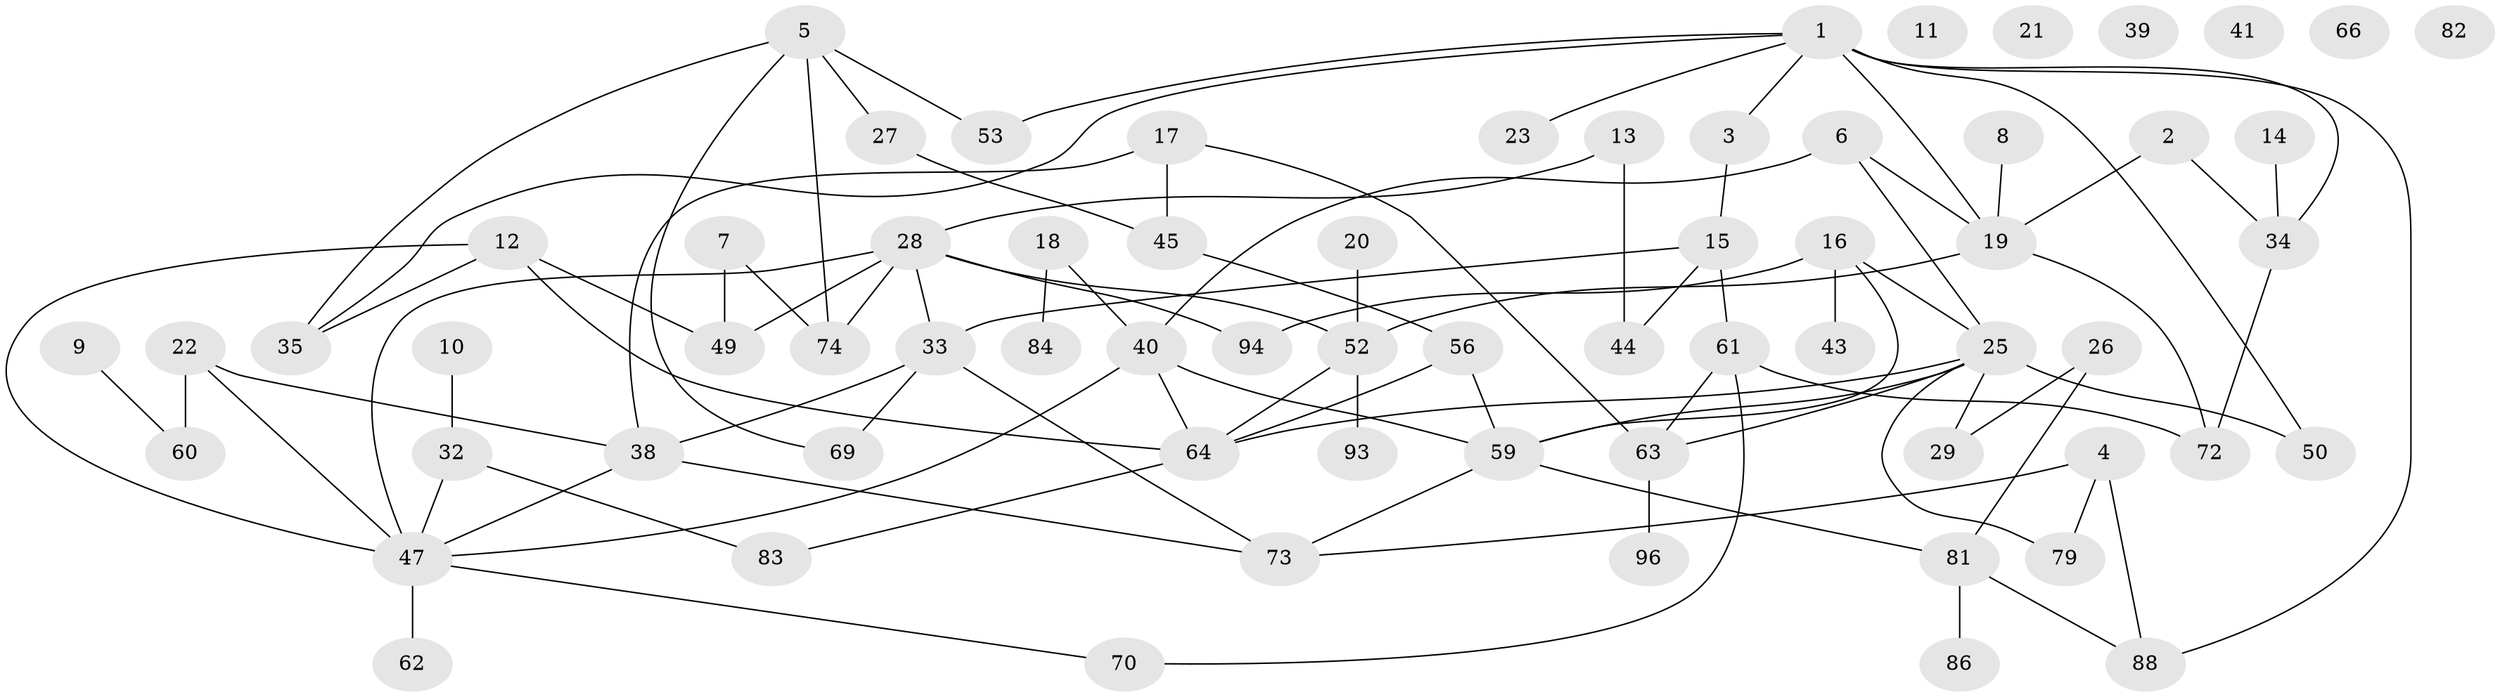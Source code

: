 // Generated by graph-tools (version 1.1) at 2025/23/03/03/25 07:23:27]
// undirected, 67 vertices, 94 edges
graph export_dot {
graph [start="1"]
  node [color=gray90,style=filled];
  1 [super="+24"];
  2;
  3;
  4 [super="+30"];
  5 [super="+46"];
  6;
  7;
  8;
  9 [super="+54"];
  10;
  11;
  12 [super="+51"];
  13;
  14;
  15 [super="+71"];
  16 [super="+48"];
  17;
  18 [super="+42"];
  19 [super="+89"];
  20;
  21;
  22 [super="+68"];
  23;
  25 [super="+31"];
  26;
  27 [super="+37"];
  28 [super="+36"];
  29 [super="+92"];
  32 [super="+57"];
  33 [super="+76"];
  34 [super="+78"];
  35;
  38 [super="+85"];
  39;
  40 [super="+55"];
  41;
  43;
  44 [super="+95"];
  45;
  47 [super="+90"];
  49 [super="+58"];
  50;
  52 [super="+67"];
  53;
  56 [super="+80"];
  59 [super="+87"];
  60 [super="+75"];
  61 [super="+65"];
  62;
  63 [super="+91"];
  64 [super="+98"];
  66;
  69;
  70;
  72 [super="+77"];
  73;
  74;
  79;
  81 [super="+97"];
  82;
  83;
  84;
  86;
  88;
  93;
  94;
  96;
  1 -- 3;
  1 -- 35;
  1 -- 88;
  1 -- 50;
  1 -- 53;
  1 -- 23;
  1 -- 34;
  1 -- 19;
  2 -- 34;
  2 -- 19;
  3 -- 15;
  4 -- 79;
  4 -- 88;
  4 -- 73;
  5 -- 35;
  5 -- 53;
  5 -- 69;
  5 -- 74;
  5 -- 27;
  6 -- 19;
  6 -- 40;
  6 -- 25;
  7 -- 74;
  7 -- 49;
  8 -- 19;
  9 -- 60;
  10 -- 32;
  12 -- 64;
  12 -- 49 [weight=2];
  12 -- 47;
  12 -- 35;
  13 -- 28;
  13 -- 44;
  14 -- 34;
  15 -- 44;
  15 -- 33;
  15 -- 61;
  16 -- 94;
  16 -- 25;
  16 -- 43;
  16 -- 59;
  17 -- 38;
  17 -- 45;
  17 -- 63;
  18 -- 84;
  18 -- 40;
  19 -- 52 [weight=2];
  19 -- 72;
  20 -- 52;
  22 -- 47;
  22 -- 60 [weight=2];
  22 -- 38;
  25 -- 50;
  25 -- 79;
  25 -- 59;
  25 -- 29;
  25 -- 63;
  25 -- 64;
  26 -- 29;
  26 -- 81;
  27 -- 45;
  28 -- 47 [weight=2];
  28 -- 49;
  28 -- 33;
  28 -- 52;
  28 -- 74;
  28 -- 94;
  32 -- 83;
  32 -- 47;
  33 -- 69;
  33 -- 38;
  33 -- 73;
  34 -- 72;
  38 -- 73;
  38 -- 47;
  40 -- 47;
  40 -- 59;
  40 -- 64;
  45 -- 56;
  47 -- 62;
  47 -- 70;
  52 -- 64;
  52 -- 93;
  56 -- 59;
  56 -- 64;
  59 -- 73;
  59 -- 81;
  61 -- 70;
  61 -- 72;
  61 -- 63;
  63 -- 96;
  64 -- 83;
  81 -- 86;
  81 -- 88;
}
